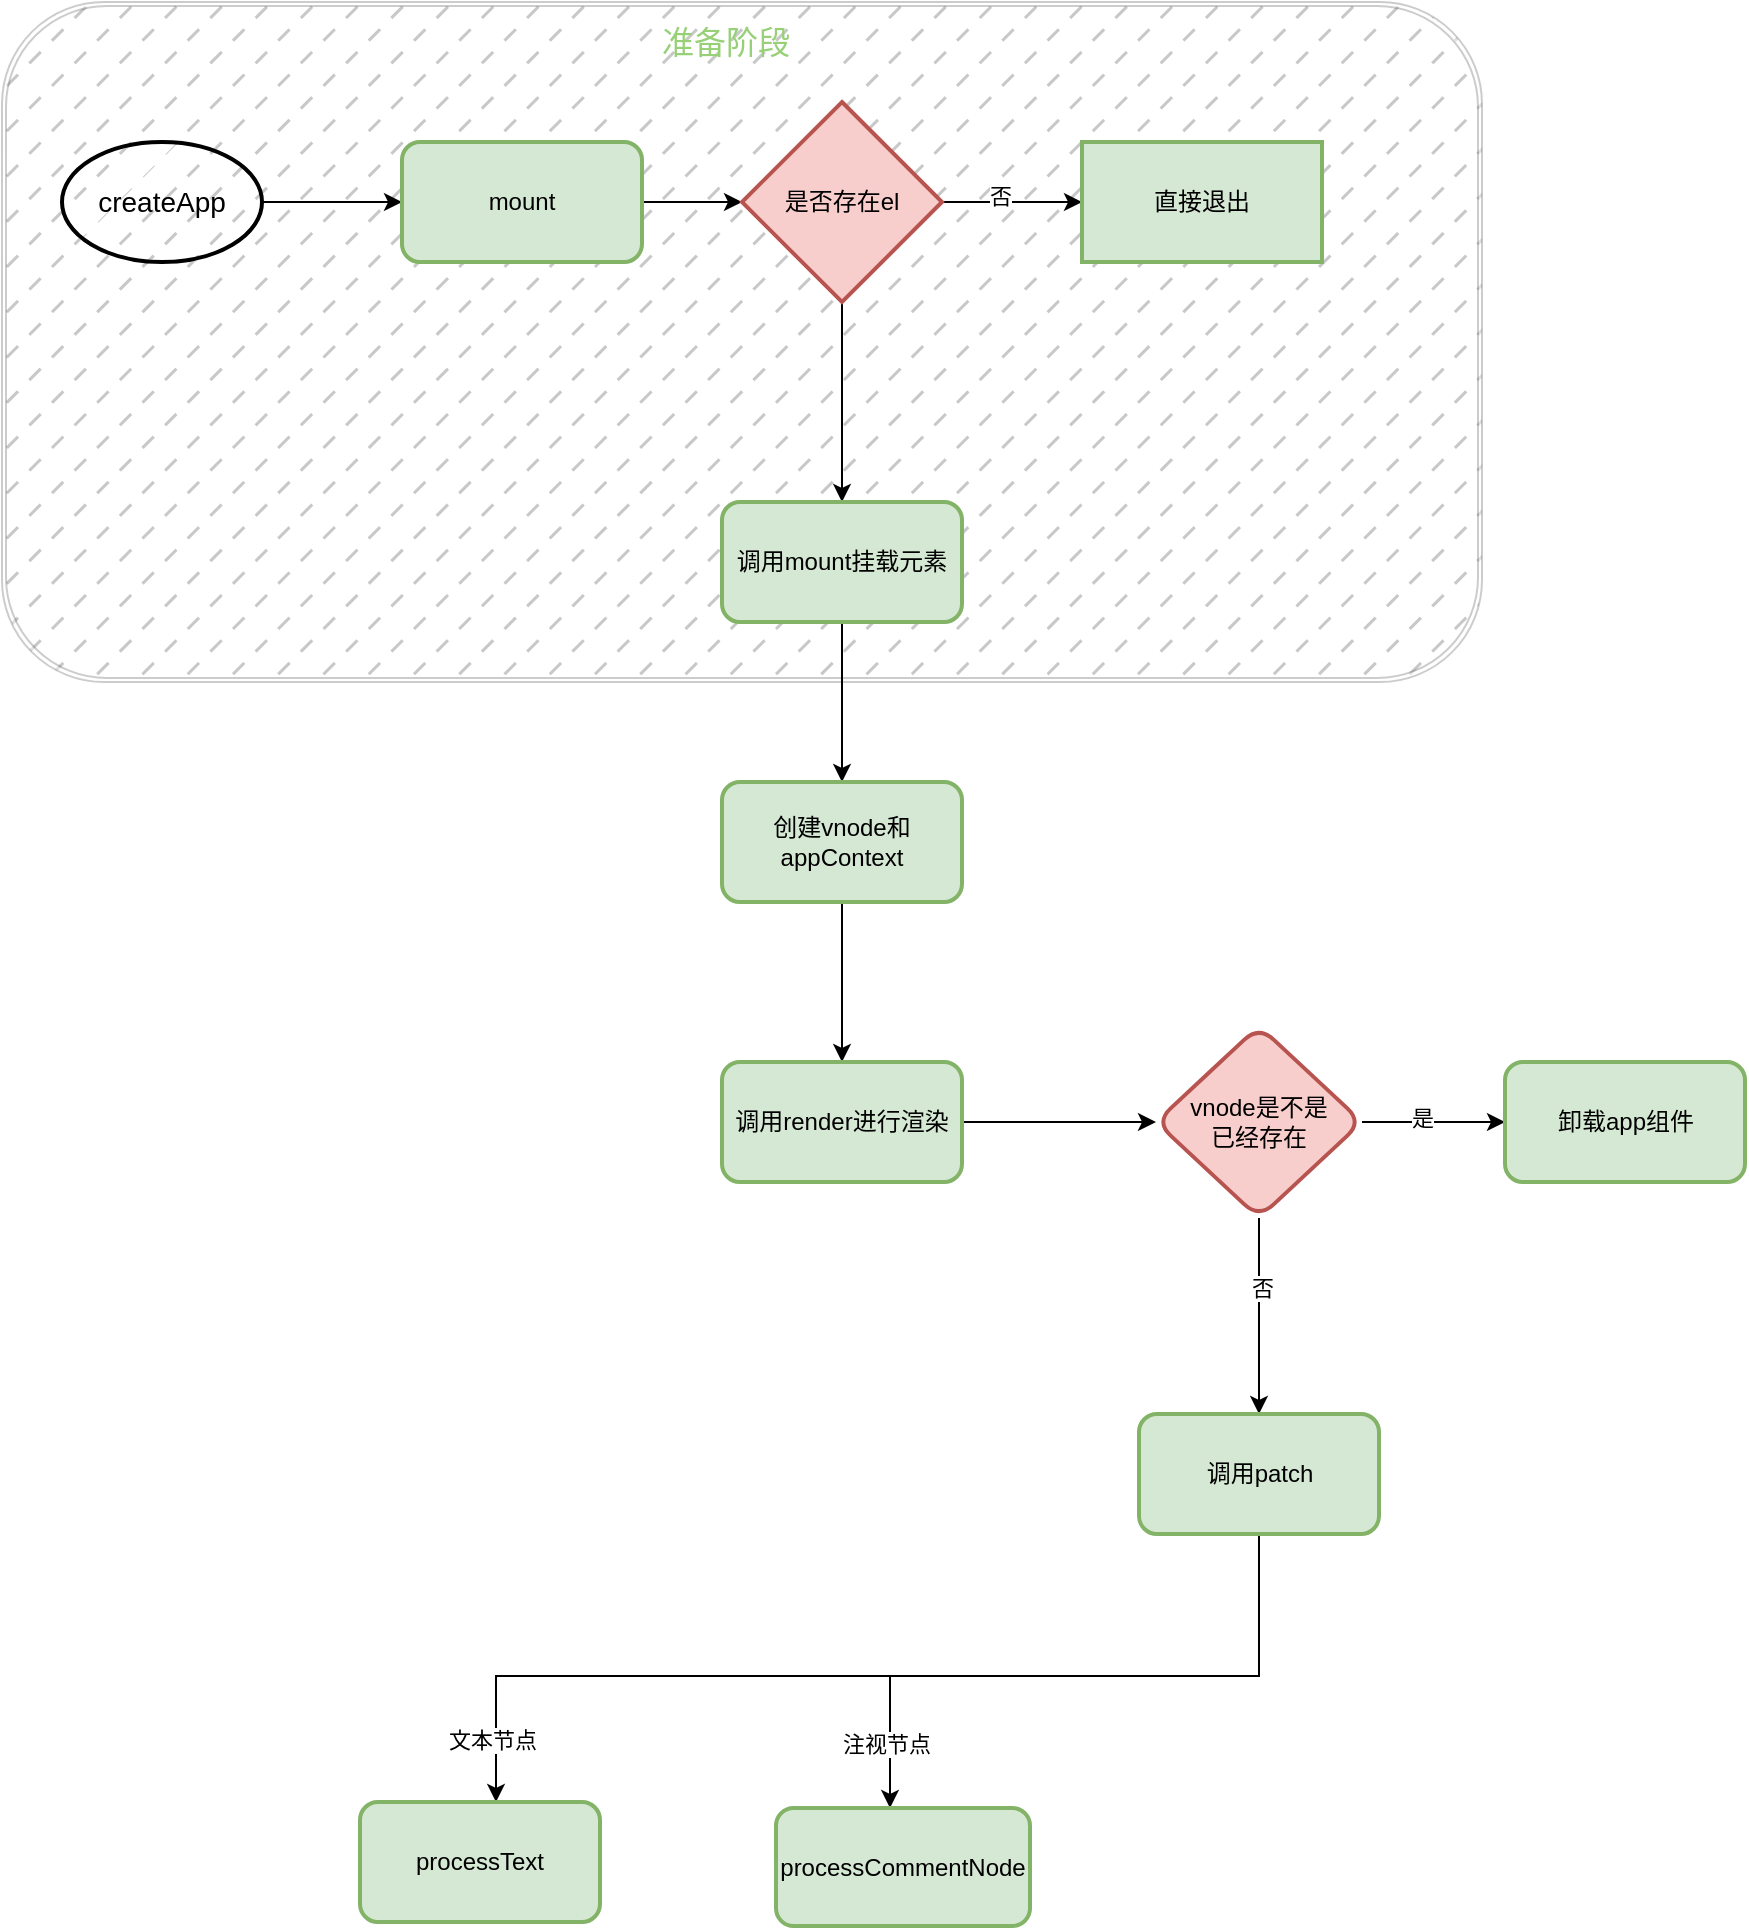 <mxfile version="21.3.3" type="github">
  <diagram name="第 1 页" id="65qTZj2q6psOM228DkGp">
    <mxGraphModel dx="1434" dy="786" grid="0" gridSize="10" guides="1" tooltips="1" connect="1" arrows="1" fold="1" page="1" pageScale="1" pageWidth="8270" pageHeight="11690" math="0" shadow="0">
      <root>
        <mxCell id="0" />
        <mxCell id="1" parent="0" />
        <mxCell id="h6Dx4_WZGFDiGrNCUo27-14" value="" style="shape=ext;double=1;rounded=1;whiteSpace=wrap;html=1;glass=0;strokeColor=#030303;fillStyle=dashed;fillColor=#666666;shadow=0;gradientColor=none;strokeWidth=1;opacity=20;" vertex="1" parent="1">
          <mxGeometry x="20" y="70" width="740" height="340" as="geometry" />
        </mxCell>
        <mxCell id="h6Dx4_WZGFDiGrNCUo27-4" value="" style="edgeStyle=orthogonalEdgeStyle;rounded=0;orthogonalLoop=1;jettySize=auto;html=1;" edge="1" parent="1" source="h6Dx4_WZGFDiGrNCUo27-2" target="h6Dx4_WZGFDiGrNCUo27-3">
          <mxGeometry relative="1" as="geometry" />
        </mxCell>
        <mxCell id="h6Dx4_WZGFDiGrNCUo27-2" value="&lt;font style=&quot;font-size: 14px;&quot;&gt;createApp&lt;/font&gt;" style="strokeWidth=2;html=1;shape=mxgraph.flowchart.start_1;whiteSpace=wrap;fillStyle=hatch;fillColor=default;" vertex="1" parent="1">
          <mxGeometry x="50" y="140" width="100" height="60" as="geometry" />
        </mxCell>
        <mxCell id="h6Dx4_WZGFDiGrNCUo27-8" value="" style="edgeStyle=orthogonalEdgeStyle;rounded=0;orthogonalLoop=1;jettySize=auto;html=1;" edge="1" parent="1" source="h6Dx4_WZGFDiGrNCUo27-3" target="h6Dx4_WZGFDiGrNCUo27-7">
          <mxGeometry relative="1" as="geometry" />
        </mxCell>
        <mxCell id="h6Dx4_WZGFDiGrNCUo27-3" value="mount" style="rounded=1;whiteSpace=wrap;html=1;strokeWidth=2;fillColor=#d5e8d4;strokeColor=#82b366;" vertex="1" parent="1">
          <mxGeometry x="220" y="140" width="120" height="60" as="geometry" />
        </mxCell>
        <mxCell id="h6Dx4_WZGFDiGrNCUo27-10" value="" style="edgeStyle=orthogonalEdgeStyle;rounded=0;orthogonalLoop=1;jettySize=auto;html=1;" edge="1" parent="1" source="h6Dx4_WZGFDiGrNCUo27-7" target="h6Dx4_WZGFDiGrNCUo27-9">
          <mxGeometry relative="1" as="geometry" />
        </mxCell>
        <mxCell id="h6Dx4_WZGFDiGrNCUo27-11" value="否" style="edgeLabel;html=1;align=center;verticalAlign=middle;resizable=0;points=[];" vertex="1" connectable="0" parent="h6Dx4_WZGFDiGrNCUo27-10">
          <mxGeometry x="-0.171" y="3" relative="1" as="geometry">
            <mxPoint as="offset" />
          </mxGeometry>
        </mxCell>
        <mxCell id="h6Dx4_WZGFDiGrNCUo27-13" value="" style="edgeStyle=orthogonalEdgeStyle;rounded=0;orthogonalLoop=1;jettySize=auto;html=1;" edge="1" parent="1" source="h6Dx4_WZGFDiGrNCUo27-7" target="h6Dx4_WZGFDiGrNCUo27-12">
          <mxGeometry relative="1" as="geometry" />
        </mxCell>
        <mxCell id="h6Dx4_WZGFDiGrNCUo27-7" value="是否存在el" style="strokeWidth=2;html=1;shape=mxgraph.flowchart.decision;whiteSpace=wrap;fillColor=#f8cecc;strokeColor=#b85450;" vertex="1" parent="1">
          <mxGeometry x="390" y="120" width="100" height="100" as="geometry" />
        </mxCell>
        <mxCell id="h6Dx4_WZGFDiGrNCUo27-9" value="直接退出" style="whiteSpace=wrap;html=1;strokeWidth=2;fillColor=#d5e8d4;strokeColor=#82b366;" vertex="1" parent="1">
          <mxGeometry x="560" y="140" width="120" height="60" as="geometry" />
        </mxCell>
        <mxCell id="h6Dx4_WZGFDiGrNCUo27-22" value="" style="edgeStyle=orthogonalEdgeStyle;rounded=0;orthogonalLoop=1;jettySize=auto;html=1;" edge="1" parent="1" source="h6Dx4_WZGFDiGrNCUo27-12" target="h6Dx4_WZGFDiGrNCUo27-21">
          <mxGeometry relative="1" as="geometry" />
        </mxCell>
        <mxCell id="h6Dx4_WZGFDiGrNCUo27-12" value="调用mount挂载元素" style="rounded=1;whiteSpace=wrap;html=1;strokeWidth=2;fillColor=#d5e8d4;strokeColor=#82b366;" vertex="1" parent="1">
          <mxGeometry x="380" y="320" width="120" height="60" as="geometry" />
        </mxCell>
        <mxCell id="h6Dx4_WZGFDiGrNCUo27-16" value="准备阶段" style="text;html=1;strokeColor=none;fillColor=none;align=center;verticalAlign=middle;whiteSpace=wrap;rounded=0;fontColor=#97D077;fontSize=16;" vertex="1" parent="1">
          <mxGeometry x="345" y="75" width="74" height="30" as="geometry" />
        </mxCell>
        <mxCell id="h6Dx4_WZGFDiGrNCUo27-24" value="" style="edgeStyle=orthogonalEdgeStyle;rounded=0;orthogonalLoop=1;jettySize=auto;html=1;" edge="1" parent="1" source="h6Dx4_WZGFDiGrNCUo27-21" target="h6Dx4_WZGFDiGrNCUo27-23">
          <mxGeometry relative="1" as="geometry" />
        </mxCell>
        <mxCell id="h6Dx4_WZGFDiGrNCUo27-21" value="&lt;font style=&quot;font-size: 12px;&quot;&gt;创建vnode和appContext&lt;/font&gt;" style="whiteSpace=wrap;html=1;fillColor=#d5e8d4;strokeColor=#82b366;rounded=1;strokeWidth=2;" vertex="1" parent="1">
          <mxGeometry x="380" y="460" width="120" height="60" as="geometry" />
        </mxCell>
        <mxCell id="h6Dx4_WZGFDiGrNCUo27-26" value="" style="edgeStyle=orthogonalEdgeStyle;rounded=0;orthogonalLoop=1;jettySize=auto;html=1;" edge="1" parent="1" source="h6Dx4_WZGFDiGrNCUo27-23" target="h6Dx4_WZGFDiGrNCUo27-25">
          <mxGeometry relative="1" as="geometry" />
        </mxCell>
        <mxCell id="h6Dx4_WZGFDiGrNCUo27-23" value="调用render进行渲染" style="rounded=1;whiteSpace=wrap;html=1;fillColor=#d5e8d4;strokeColor=#82b366;strokeWidth=2;" vertex="1" parent="1">
          <mxGeometry x="380" y="600" width="120" height="60" as="geometry" />
        </mxCell>
        <mxCell id="h6Dx4_WZGFDiGrNCUo27-28" value="" style="edgeStyle=orthogonalEdgeStyle;rounded=0;orthogonalLoop=1;jettySize=auto;html=1;" edge="1" parent="1" source="h6Dx4_WZGFDiGrNCUo27-25" target="h6Dx4_WZGFDiGrNCUo27-27">
          <mxGeometry relative="1" as="geometry" />
        </mxCell>
        <mxCell id="h6Dx4_WZGFDiGrNCUo27-29" value="是" style="edgeLabel;html=1;align=center;verticalAlign=middle;resizable=0;points=[];" vertex="1" connectable="0" parent="h6Dx4_WZGFDiGrNCUo27-28">
          <mxGeometry x="-0.161" y="3" relative="1" as="geometry">
            <mxPoint y="1" as="offset" />
          </mxGeometry>
        </mxCell>
        <mxCell id="h6Dx4_WZGFDiGrNCUo27-31" value="" style="edgeStyle=orthogonalEdgeStyle;rounded=0;orthogonalLoop=1;jettySize=auto;html=1;" edge="1" parent="1" source="h6Dx4_WZGFDiGrNCUo27-25" target="h6Dx4_WZGFDiGrNCUo27-30">
          <mxGeometry relative="1" as="geometry" />
        </mxCell>
        <mxCell id="h6Dx4_WZGFDiGrNCUo27-33" value="否" style="edgeLabel;html=1;align=center;verticalAlign=middle;resizable=0;points=[];" vertex="1" connectable="0" parent="h6Dx4_WZGFDiGrNCUo27-31">
          <mxGeometry x="-0.296" y="1" relative="1" as="geometry">
            <mxPoint as="offset" />
          </mxGeometry>
        </mxCell>
        <mxCell id="h6Dx4_WZGFDiGrNCUo27-25" value="vnode是不是&lt;br&gt;已经存在" style="rhombus;whiteSpace=wrap;html=1;fillColor=#f8cecc;strokeColor=#b85450;rounded=1;strokeWidth=2;" vertex="1" parent="1">
          <mxGeometry x="597" y="582" width="103" height="96" as="geometry" />
        </mxCell>
        <mxCell id="h6Dx4_WZGFDiGrNCUo27-27" value="卸载app组件" style="whiteSpace=wrap;html=1;fillColor=#d5e8d4;strokeColor=#82b366;rounded=1;strokeWidth=2;" vertex="1" parent="1">
          <mxGeometry x="771.5" y="600" width="120" height="60" as="geometry" />
        </mxCell>
        <mxCell id="h6Dx4_WZGFDiGrNCUo27-35" value="" style="edgeStyle=orthogonalEdgeStyle;rounded=0;orthogonalLoop=1;jettySize=auto;html=1;exitX=0.5;exitY=1;exitDx=0;exitDy=0;" edge="1" parent="1" source="h6Dx4_WZGFDiGrNCUo27-30" target="h6Dx4_WZGFDiGrNCUo27-34">
          <mxGeometry relative="1" as="geometry">
            <Array as="points">
              <mxPoint x="649" y="907" />
              <mxPoint x="267" y="907" />
            </Array>
          </mxGeometry>
        </mxCell>
        <mxCell id="h6Dx4_WZGFDiGrNCUo27-56" value="文本节点" style="edgeLabel;html=1;align=center;verticalAlign=middle;resizable=0;points=[];" vertex="1" connectable="0" parent="h6Dx4_WZGFDiGrNCUo27-35">
          <mxGeometry x="0.889" relative="1" as="geometry">
            <mxPoint x="-2" y="-3" as="offset" />
          </mxGeometry>
        </mxCell>
        <mxCell id="h6Dx4_WZGFDiGrNCUo27-54" style="edgeStyle=orthogonalEdgeStyle;rounded=0;orthogonalLoop=1;jettySize=auto;html=1;" edge="1" parent="1" source="h6Dx4_WZGFDiGrNCUo27-30" target="h6Dx4_WZGFDiGrNCUo27-39">
          <mxGeometry relative="1" as="geometry">
            <Array as="points">
              <mxPoint x="649" y="907" />
              <mxPoint x="464" y="907" />
            </Array>
          </mxGeometry>
        </mxCell>
        <mxCell id="h6Dx4_WZGFDiGrNCUo27-57" value="注视节点" style="edgeLabel;html=1;align=center;verticalAlign=middle;resizable=0;points=[];" vertex="1" connectable="0" parent="h6Dx4_WZGFDiGrNCUo27-54">
          <mxGeometry x="0.779" y="-1" relative="1" as="geometry">
            <mxPoint x="-1" y="3" as="offset" />
          </mxGeometry>
        </mxCell>
        <mxCell id="h6Dx4_WZGFDiGrNCUo27-30" value="调用patch" style="whiteSpace=wrap;html=1;fillColor=#d5e8d4;strokeColor=#82b366;rounded=1;strokeWidth=2;" vertex="1" parent="1">
          <mxGeometry x="588.5" y="776" width="120" height="60" as="geometry" />
        </mxCell>
        <mxCell id="h6Dx4_WZGFDiGrNCUo27-34" value="processText" style="whiteSpace=wrap;html=1;fillColor=#d5e8d4;strokeColor=#82b366;rounded=1;strokeWidth=2;" vertex="1" parent="1">
          <mxGeometry x="199" y="970" width="120" height="60" as="geometry" />
        </mxCell>
        <mxCell id="h6Dx4_WZGFDiGrNCUo27-39" value="processCommentNode" style="whiteSpace=wrap;html=1;fillColor=#d5e8d4;strokeColor=#82b366;rounded=1;strokeWidth=2;" vertex="1" parent="1">
          <mxGeometry x="407" y="973" width="127" height="59" as="geometry" />
        </mxCell>
      </root>
    </mxGraphModel>
  </diagram>
</mxfile>
